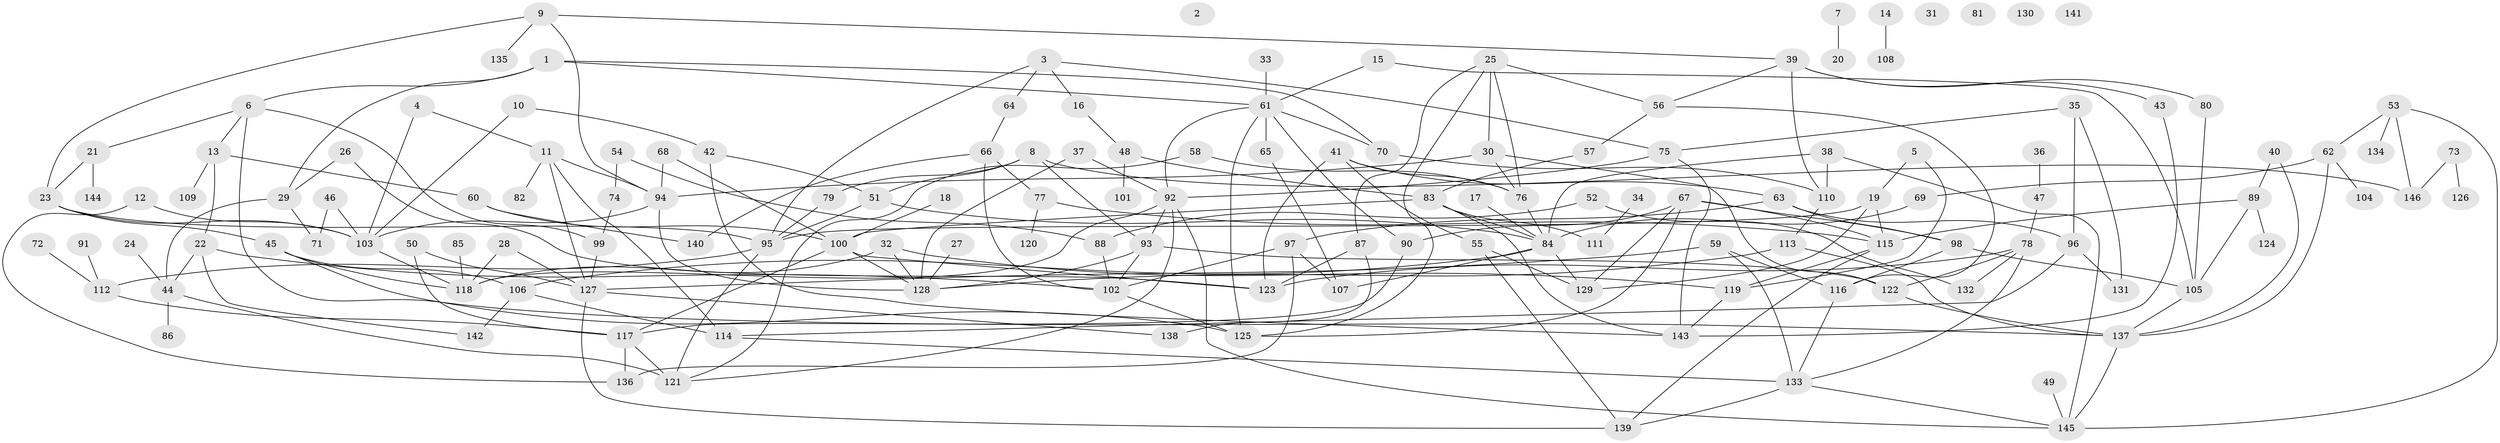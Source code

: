 // coarse degree distribution, {7: 0.037037037037037035, 10: 0.024691358024691357, 3: 0.13580246913580246, 8: 0.037037037037037035, 14: 0.012345679012345678, 5: 0.09876543209876543, 2: 0.25925925925925924, 4: 0.08641975308641975, 13: 0.012345679012345678, 1: 0.16049382716049382, 11: 0.012345679012345678, 6: 0.1111111111111111, 9: 0.012345679012345678}
// Generated by graph-tools (version 1.1) at 2025/48/03/04/25 22:48:12]
// undirected, 146 vertices, 231 edges
graph export_dot {
  node [color=gray90,style=filled];
  1;
  2;
  3;
  4;
  5;
  6;
  7;
  8;
  9;
  10;
  11;
  12;
  13;
  14;
  15;
  16;
  17;
  18;
  19;
  20;
  21;
  22;
  23;
  24;
  25;
  26;
  27;
  28;
  29;
  30;
  31;
  32;
  33;
  34;
  35;
  36;
  37;
  38;
  39;
  40;
  41;
  42;
  43;
  44;
  45;
  46;
  47;
  48;
  49;
  50;
  51;
  52;
  53;
  54;
  55;
  56;
  57;
  58;
  59;
  60;
  61;
  62;
  63;
  64;
  65;
  66;
  67;
  68;
  69;
  70;
  71;
  72;
  73;
  74;
  75;
  76;
  77;
  78;
  79;
  80;
  81;
  82;
  83;
  84;
  85;
  86;
  87;
  88;
  89;
  90;
  91;
  92;
  93;
  94;
  95;
  96;
  97;
  98;
  99;
  100;
  101;
  102;
  103;
  104;
  105;
  106;
  107;
  108;
  109;
  110;
  111;
  112;
  113;
  114;
  115;
  116;
  117;
  118;
  119;
  120;
  121;
  122;
  123;
  124;
  125;
  126;
  127;
  128;
  129;
  130;
  131;
  132;
  133;
  134;
  135;
  136;
  137;
  138;
  139;
  140;
  141;
  142;
  143;
  144;
  145;
  146;
  1 -- 6;
  1 -- 29;
  1 -- 61;
  1 -- 70;
  3 -- 16;
  3 -- 64;
  3 -- 75;
  3 -- 95;
  4 -- 11;
  4 -- 103;
  5 -- 19;
  5 -- 119;
  6 -- 13;
  6 -- 21;
  6 -- 99;
  6 -- 137;
  7 -- 20;
  8 -- 51;
  8 -- 79;
  8 -- 93;
  8 -- 146;
  9 -- 23;
  9 -- 39;
  9 -- 94;
  9 -- 135;
  10 -- 42;
  10 -- 103;
  11 -- 82;
  11 -- 94;
  11 -- 114;
  11 -- 127;
  12 -- 103;
  12 -- 136;
  13 -- 22;
  13 -- 60;
  13 -- 109;
  14 -- 108;
  15 -- 61;
  15 -- 105;
  16 -- 48;
  17 -- 84;
  18 -- 100;
  19 -- 95;
  19 -- 115;
  19 -- 129;
  21 -- 23;
  21 -- 144;
  22 -- 44;
  22 -- 102;
  22 -- 142;
  23 -- 45;
  23 -- 95;
  23 -- 103;
  24 -- 44;
  25 -- 30;
  25 -- 56;
  25 -- 76;
  25 -- 87;
  25 -- 125;
  26 -- 29;
  26 -- 123;
  27 -- 128;
  28 -- 118;
  28 -- 127;
  29 -- 44;
  29 -- 71;
  30 -- 76;
  30 -- 94;
  30 -- 122;
  32 -- 118;
  32 -- 119;
  32 -- 128;
  33 -- 61;
  34 -- 111;
  35 -- 75;
  35 -- 96;
  35 -- 131;
  36 -- 47;
  37 -- 92;
  37 -- 128;
  38 -- 84;
  38 -- 110;
  38 -- 145;
  39 -- 43;
  39 -- 56;
  39 -- 80;
  39 -- 110;
  40 -- 89;
  40 -- 137;
  41 -- 55;
  41 -- 63;
  41 -- 76;
  41 -- 123;
  42 -- 51;
  42 -- 143;
  43 -- 143;
  44 -- 86;
  44 -- 121;
  45 -- 106;
  45 -- 118;
  45 -- 125;
  46 -- 71;
  46 -- 103;
  47 -- 78;
  48 -- 83;
  48 -- 101;
  49 -- 145;
  50 -- 117;
  50 -- 127;
  51 -- 84;
  51 -- 95;
  52 -- 88;
  52 -- 132;
  53 -- 62;
  53 -- 134;
  53 -- 145;
  53 -- 146;
  54 -- 74;
  54 -- 88;
  55 -- 129;
  55 -- 139;
  56 -- 57;
  56 -- 116;
  57 -- 83;
  58 -- 76;
  58 -- 121;
  59 -- 116;
  59 -- 127;
  59 -- 133;
  60 -- 100;
  60 -- 140;
  61 -- 65;
  61 -- 70;
  61 -- 90;
  61 -- 92;
  61 -- 125;
  62 -- 69;
  62 -- 104;
  62 -- 137;
  63 -- 96;
  63 -- 97;
  63 -- 98;
  64 -- 66;
  65 -- 107;
  66 -- 77;
  66 -- 102;
  66 -- 140;
  67 -- 90;
  67 -- 98;
  67 -- 115;
  67 -- 125;
  67 -- 129;
  68 -- 94;
  68 -- 100;
  69 -- 84;
  70 -- 110;
  72 -- 112;
  73 -- 126;
  73 -- 146;
  74 -- 99;
  75 -- 92;
  75 -- 143;
  76 -- 84;
  77 -- 115;
  77 -- 120;
  78 -- 122;
  78 -- 123;
  78 -- 132;
  78 -- 133;
  79 -- 95;
  80 -- 105;
  83 -- 84;
  83 -- 100;
  83 -- 111;
  83 -- 143;
  84 -- 106;
  84 -- 107;
  84 -- 129;
  85 -- 118;
  87 -- 123;
  87 -- 138;
  88 -- 102;
  89 -- 105;
  89 -- 115;
  89 -- 124;
  90 -- 117;
  91 -- 112;
  92 -- 93;
  92 -- 118;
  92 -- 121;
  92 -- 145;
  93 -- 102;
  93 -- 122;
  93 -- 128;
  94 -- 103;
  94 -- 128;
  95 -- 112;
  95 -- 121;
  96 -- 114;
  96 -- 131;
  97 -- 102;
  97 -- 107;
  97 -- 136;
  98 -- 105;
  98 -- 116;
  99 -- 127;
  100 -- 117;
  100 -- 123;
  100 -- 128;
  102 -- 125;
  103 -- 118;
  105 -- 137;
  106 -- 114;
  106 -- 142;
  110 -- 113;
  112 -- 117;
  113 -- 128;
  113 -- 137;
  114 -- 133;
  115 -- 119;
  115 -- 139;
  116 -- 133;
  117 -- 121;
  117 -- 136;
  119 -- 143;
  122 -- 137;
  127 -- 138;
  127 -- 139;
  133 -- 139;
  133 -- 145;
  137 -- 145;
}
